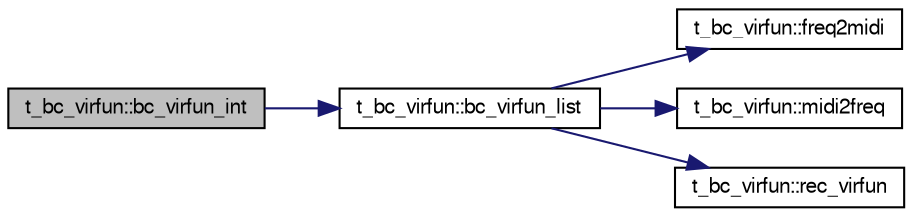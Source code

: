 digraph G
{
  bgcolor="transparent";
  edge [fontname="FreeSans",fontsize="10",labelfontname="FreeSans",labelfontsize="10"];
  node [fontname="FreeSans",fontsize="10",shape=record];
  rankdir=LR;
  Node1 [label="t_bc_virfun::bc_virfun_int",height=0.2,width=0.4,color="black", fillcolor="grey75", style="filled" fontcolor="black"];
  Node1 -> Node2 [color="midnightblue",fontsize="10",style="solid",fontname="FreeSans"];
  Node2 [label="t_bc_virfun::bc_virfun_list",height=0.2,width=0.4,color="black",URL="$structt__bc__virfun.html#a9a4d96d21f4637a44ebf6b635a601563",tooltip="Compute and return the virtual fondamental."];
  Node2 -> Node3 [color="midnightblue",fontsize="10",style="solid",fontname="FreeSans"];
  Node3 [label="t_bc_virfun::freq2midi",height=0.2,width=0.4,color="black",URL="$structt__bc__virfun.html#a16af2ed33312636a544640beb514e620",tooltip="Convert Hz to (floating point) MIDI."];
  Node2 -> Node4 [color="midnightblue",fontsize="10",style="solid",fontname="FreeSans"];
  Node4 [label="t_bc_virfun::midi2freq",height=0.2,width=0.4,color="black",URL="$structt__bc__virfun.html#a04e00ae7d64208d003ff74b9113d648a",tooltip="Convert (floating point) MIDI to Hz."];
  Node2 -> Node5 [color="midnightblue",fontsize="10",style="solid",fontname="FreeSans"];
  Node5 [label="t_bc_virfun::rec_virfun",height=0.2,width=0.4,color="black",URL="$structt__bc__virfun.html#a6f07a245926705268b7e59c6fda21321",tooltip="Recursive function to compute virtual fundamentals."];
}

